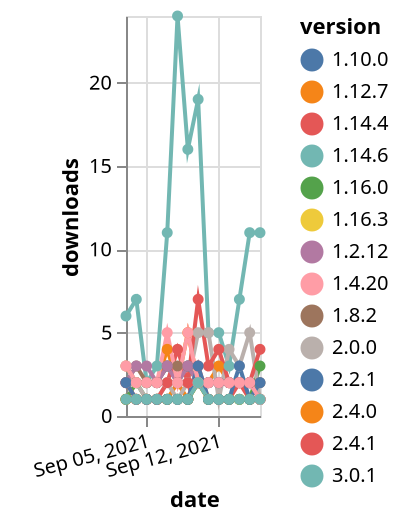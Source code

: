 {"$schema": "https://vega.github.io/schema/vega-lite/v5.json", "description": "A simple bar chart with embedded data.", "data": {"values": [{"date": "2021-09-03", "total": 307, "delta": 1, "version": "1.16.3"}, {"date": "2021-09-04", "total": 308, "delta": 1, "version": "1.16.3"}, {"date": "2021-09-05", "total": 309, "delta": 1, "version": "1.16.3"}, {"date": "2021-09-06", "total": 310, "delta": 1, "version": "1.16.3"}, {"date": "2021-09-07", "total": 311, "delta": 1, "version": "1.16.3"}, {"date": "2021-09-08", "total": 312, "delta": 1, "version": "1.16.3"}, {"date": "2021-09-09", "total": 313, "delta": 1, "version": "1.16.3"}, {"date": "2021-09-10", "total": 315, "delta": 2, "version": "1.16.3"}, {"date": "2021-09-11", "total": 316, "delta": 1, "version": "1.16.3"}, {"date": "2021-09-12", "total": 317, "delta": 1, "version": "1.16.3"}, {"date": "2021-09-13", "total": 318, "delta": 1, "version": "1.16.3"}, {"date": "2021-09-14", "total": 319, "delta": 1, "version": "1.16.3"}, {"date": "2021-09-15", "total": 320, "delta": 1, "version": "1.16.3"}, {"date": "2021-09-16", "total": 321, "delta": 1, "version": "1.16.3"}, {"date": "2021-09-03", "total": 617, "delta": 1, "version": "1.14.4"}, {"date": "2021-09-04", "total": 618, "delta": 1, "version": "1.14.4"}, {"date": "2021-09-05", "total": 619, "delta": 1, "version": "1.14.4"}, {"date": "2021-09-06", "total": 620, "delta": 1, "version": "1.14.4"}, {"date": "2021-09-07", "total": 621, "delta": 1, "version": "1.14.4"}, {"date": "2021-09-08", "total": 622, "delta": 1, "version": "1.14.4"}, {"date": "2021-09-09", "total": 623, "delta": 1, "version": "1.14.4"}, {"date": "2021-09-10", "total": 626, "delta": 3, "version": "1.14.4"}, {"date": "2021-09-11", "total": 627, "delta": 1, "version": "1.14.4"}, {"date": "2021-09-12", "total": 628, "delta": 1, "version": "1.14.4"}, {"date": "2021-09-13", "total": 629, "delta": 1, "version": "1.14.4"}, {"date": "2021-09-14", "total": 631, "delta": 2, "version": "1.14.4"}, {"date": "2021-09-15", "total": 632, "delta": 1, "version": "1.14.4"}, {"date": "2021-09-16", "total": 633, "delta": 1, "version": "1.14.4"}, {"date": "2021-09-03", "total": 560, "delta": 1, "version": "2.4.0"}, {"date": "2021-09-04", "total": 561, "delta": 1, "version": "2.4.0"}, {"date": "2021-09-05", "total": 562, "delta": 1, "version": "2.4.0"}, {"date": "2021-09-06", "total": 563, "delta": 1, "version": "2.4.0"}, {"date": "2021-09-07", "total": 564, "delta": 1, "version": "2.4.0"}, {"date": "2021-09-08", "total": 566, "delta": 2, "version": "2.4.0"}, {"date": "2021-09-09", "total": 567, "delta": 1, "version": "2.4.0"}, {"date": "2021-09-10", "total": 569, "delta": 2, "version": "2.4.0"}, {"date": "2021-09-11", "total": 570, "delta": 1, "version": "2.4.0"}, {"date": "2021-09-12", "total": 571, "delta": 1, "version": "2.4.0"}, {"date": "2021-09-13", "total": 572, "delta": 1, "version": "2.4.0"}, {"date": "2021-09-14", "total": 573, "delta": 1, "version": "2.4.0"}, {"date": "2021-09-15", "total": 574, "delta": 1, "version": "2.4.0"}, {"date": "2021-09-16", "total": 575, "delta": 1, "version": "2.4.0"}, {"date": "2021-09-03", "total": 2721, "delta": 2, "version": "1.10.0"}, {"date": "2021-09-04", "total": 2723, "delta": 2, "version": "1.10.0"}, {"date": "2021-09-05", "total": 2725, "delta": 2, "version": "1.10.0"}, {"date": "2021-09-06", "total": 2727, "delta": 2, "version": "1.10.0"}, {"date": "2021-09-07", "total": 2730, "delta": 3, "version": "1.10.0"}, {"date": "2021-09-08", "total": 2732, "delta": 2, "version": "1.10.0"}, {"date": "2021-09-09", "total": 2735, "delta": 3, "version": "1.10.0"}, {"date": "2021-09-10", "total": 2737, "delta": 2, "version": "1.10.0"}, {"date": "2021-09-11", "total": 2739, "delta": 2, "version": "1.10.0"}, {"date": "2021-09-12", "total": 2741, "delta": 2, "version": "1.10.0"}, {"date": "2021-09-13", "total": 2743, "delta": 2, "version": "1.10.0"}, {"date": "2021-09-14", "total": 2745, "delta": 2, "version": "1.10.0"}, {"date": "2021-09-15", "total": 2747, "delta": 2, "version": "1.10.0"}, {"date": "2021-09-16", "total": 2748, "delta": 1, "version": "1.10.0"}, {"date": "2021-09-03", "total": 438, "delta": 1, "version": "1.16.0"}, {"date": "2021-09-04", "total": 440, "delta": 2, "version": "1.16.0"}, {"date": "2021-09-05", "total": 441, "delta": 1, "version": "1.16.0"}, {"date": "2021-09-06", "total": 442, "delta": 1, "version": "1.16.0"}, {"date": "2021-09-07", "total": 443, "delta": 1, "version": "1.16.0"}, {"date": "2021-09-08", "total": 444, "delta": 1, "version": "1.16.0"}, {"date": "2021-09-09", "total": 445, "delta": 1, "version": "1.16.0"}, {"date": "2021-09-10", "total": 447, "delta": 2, "version": "1.16.0"}, {"date": "2021-09-11", "total": 448, "delta": 1, "version": "1.16.0"}, {"date": "2021-09-12", "total": 449, "delta": 1, "version": "1.16.0"}, {"date": "2021-09-13", "total": 450, "delta": 1, "version": "1.16.0"}, {"date": "2021-09-14", "total": 451, "delta": 1, "version": "1.16.0"}, {"date": "2021-09-15", "total": 452, "delta": 1, "version": "1.16.0"}, {"date": "2021-09-16", "total": 455, "delta": 3, "version": "1.16.0"}, {"date": "2021-09-03", "total": 2942, "delta": 3, "version": "1.12.7"}, {"date": "2021-09-04", "total": 2944, "delta": 2, "version": "1.12.7"}, {"date": "2021-09-05", "total": 2946, "delta": 2, "version": "1.12.7"}, {"date": "2021-09-06", "total": 2948, "delta": 2, "version": "1.12.7"}, {"date": "2021-09-07", "total": 2952, "delta": 4, "version": "1.12.7"}, {"date": "2021-09-08", "total": 2954, "delta": 2, "version": "1.12.7"}, {"date": "2021-09-09", "total": 2959, "delta": 5, "version": "1.12.7"}, {"date": "2021-09-10", "total": 2961, "delta": 2, "version": "1.12.7"}, {"date": "2021-09-11", "total": 2963, "delta": 2, "version": "1.12.7"}, {"date": "2021-09-12", "total": 2966, "delta": 3, "version": "1.12.7"}, {"date": "2021-09-13", "total": 2968, "delta": 2, "version": "1.12.7"}, {"date": "2021-09-14", "total": 2970, "delta": 2, "version": "1.12.7"}, {"date": "2021-09-15", "total": 2972, "delta": 2, "version": "1.12.7"}, {"date": "2021-09-16", "total": 2973, "delta": 1, "version": "1.12.7"}, {"date": "2021-09-03", "total": 615, "delta": 6, "version": "3.0.1"}, {"date": "2021-09-04", "total": 622, "delta": 7, "version": "3.0.1"}, {"date": "2021-09-05", "total": 624, "delta": 2, "version": "3.0.1"}, {"date": "2021-09-06", "total": 627, "delta": 3, "version": "3.0.1"}, {"date": "2021-09-07", "total": 638, "delta": 11, "version": "3.0.1"}, {"date": "2021-09-08", "total": 662, "delta": 24, "version": "3.0.1"}, {"date": "2021-09-09", "total": 678, "delta": 16, "version": "3.0.1"}, {"date": "2021-09-10", "total": 697, "delta": 19, "version": "3.0.1"}, {"date": "2021-09-11", "total": 702, "delta": 5, "version": "3.0.1"}, {"date": "2021-09-12", "total": 707, "delta": 5, "version": "3.0.1"}, {"date": "2021-09-13", "total": 710, "delta": 3, "version": "3.0.1"}, {"date": "2021-09-14", "total": 717, "delta": 7, "version": "3.0.1"}, {"date": "2021-09-15", "total": 728, "delta": 11, "version": "3.0.1"}, {"date": "2021-09-16", "total": 739, "delta": 11, "version": "3.0.1"}, {"date": "2021-09-03", "total": 977, "delta": 3, "version": "2.0.0"}, {"date": "2021-09-04", "total": 979, "delta": 2, "version": "2.0.0"}, {"date": "2021-09-05", "total": 980, "delta": 1, "version": "2.0.0"}, {"date": "2021-09-06", "total": 981, "delta": 1, "version": "2.0.0"}, {"date": "2021-09-07", "total": 983, "delta": 2, "version": "2.0.0"}, {"date": "2021-09-08", "total": 984, "delta": 1, "version": "2.0.0"}, {"date": "2021-09-09", "total": 986, "delta": 2, "version": "2.0.0"}, {"date": "2021-09-10", "total": 991, "delta": 5, "version": "2.0.0"}, {"date": "2021-09-11", "total": 996, "delta": 5, "version": "2.0.0"}, {"date": "2021-09-12", "total": 997, "delta": 1, "version": "2.0.0"}, {"date": "2021-09-13", "total": 1001, "delta": 4, "version": "2.0.0"}, {"date": "2021-09-14", "total": 1004, "delta": 3, "version": "2.0.0"}, {"date": "2021-09-15", "total": 1009, "delta": 5, "version": "2.0.0"}, {"date": "2021-09-16", "total": 1010, "delta": 1, "version": "2.0.0"}, {"date": "2021-09-03", "total": 371, "delta": 2, "version": "2.4.1"}, {"date": "2021-09-04", "total": 372, "delta": 1, "version": "2.4.1"}, {"date": "2021-09-05", "total": 373, "delta": 1, "version": "2.4.1"}, {"date": "2021-09-06", "total": 374, "delta": 1, "version": "2.4.1"}, {"date": "2021-09-07", "total": 376, "delta": 2, "version": "2.4.1"}, {"date": "2021-09-08", "total": 380, "delta": 4, "version": "2.4.1"}, {"date": "2021-09-09", "total": 382, "delta": 2, "version": "2.4.1"}, {"date": "2021-09-10", "total": 389, "delta": 7, "version": "2.4.1"}, {"date": "2021-09-11", "total": 392, "delta": 3, "version": "2.4.1"}, {"date": "2021-09-12", "total": 396, "delta": 4, "version": "2.4.1"}, {"date": "2021-09-13", "total": 398, "delta": 2, "version": "2.4.1"}, {"date": "2021-09-14", "total": 400, "delta": 2, "version": "2.4.1"}, {"date": "2021-09-15", "total": 402, "delta": 2, "version": "2.4.1"}, {"date": "2021-09-16", "total": 406, "delta": 4, "version": "2.4.1"}, {"date": "2021-09-03", "total": 2781, "delta": 2, "version": "1.8.2"}, {"date": "2021-09-04", "total": 2784, "delta": 3, "version": "1.8.2"}, {"date": "2021-09-05", "total": 2786, "delta": 2, "version": "1.8.2"}, {"date": "2021-09-06", "total": 2788, "delta": 2, "version": "1.8.2"}, {"date": "2021-09-07", "total": 2791, "delta": 3, "version": "1.8.2"}, {"date": "2021-09-08", "total": 2794, "delta": 3, "version": "1.8.2"}, {"date": "2021-09-09", "total": 2797, "delta": 3, "version": "1.8.2"}, {"date": "2021-09-10", "total": 2799, "delta": 2, "version": "1.8.2"}, {"date": "2021-09-11", "total": 2801, "delta": 2, "version": "1.8.2"}, {"date": "2021-09-12", "total": 2803, "delta": 2, "version": "1.8.2"}, {"date": "2021-09-13", "total": 2805, "delta": 2, "version": "1.8.2"}, {"date": "2021-09-14", "total": 2807, "delta": 2, "version": "1.8.2"}, {"date": "2021-09-15", "total": 2809, "delta": 2, "version": "1.8.2"}, {"date": "2021-09-16", "total": 2811, "delta": 2, "version": "1.8.2"}, {"date": "2021-09-03", "total": 3056, "delta": 2, "version": "1.2.12"}, {"date": "2021-09-04", "total": 3059, "delta": 3, "version": "1.2.12"}, {"date": "2021-09-05", "total": 3062, "delta": 3, "version": "1.2.12"}, {"date": "2021-09-06", "total": 3064, "delta": 2, "version": "1.2.12"}, {"date": "2021-09-07", "total": 3067, "delta": 3, "version": "1.2.12"}, {"date": "2021-09-08", "total": 3069, "delta": 2, "version": "1.2.12"}, {"date": "2021-09-09", "total": 3072, "delta": 3, "version": "1.2.12"}, {"date": "2021-09-10", "total": 3074, "delta": 2, "version": "1.2.12"}, {"date": "2021-09-11", "total": 3076, "delta": 2, "version": "1.2.12"}, {"date": "2021-09-12", "total": 3078, "delta": 2, "version": "1.2.12"}, {"date": "2021-09-13", "total": 3080, "delta": 2, "version": "1.2.12"}, {"date": "2021-09-14", "total": 3082, "delta": 2, "version": "1.2.12"}, {"date": "2021-09-15", "total": 3084, "delta": 2, "version": "1.2.12"}, {"date": "2021-09-16", "total": 3085, "delta": 1, "version": "1.2.12"}, {"date": "2021-09-03", "total": 426, "delta": 2, "version": "2.2.1"}, {"date": "2021-09-04", "total": 427, "delta": 1, "version": "2.2.1"}, {"date": "2021-09-05", "total": 428, "delta": 1, "version": "2.2.1"}, {"date": "2021-09-06", "total": 429, "delta": 1, "version": "2.2.1"}, {"date": "2021-09-07", "total": 430, "delta": 1, "version": "2.2.1"}, {"date": "2021-09-08", "total": 431, "delta": 1, "version": "2.2.1"}, {"date": "2021-09-09", "total": 432, "delta": 1, "version": "2.2.1"}, {"date": "2021-09-10", "total": 435, "delta": 3, "version": "2.2.1"}, {"date": "2021-09-11", "total": 436, "delta": 1, "version": "2.2.1"}, {"date": "2021-09-12", "total": 437, "delta": 1, "version": "2.2.1"}, {"date": "2021-09-13", "total": 438, "delta": 1, "version": "2.2.1"}, {"date": "2021-09-14", "total": 441, "delta": 3, "version": "2.2.1"}, {"date": "2021-09-15", "total": 442, "delta": 1, "version": "2.2.1"}, {"date": "2021-09-16", "total": 444, "delta": 2, "version": "2.2.1"}, {"date": "2021-09-03", "total": 4034, "delta": 3, "version": "1.4.20"}, {"date": "2021-09-04", "total": 4036, "delta": 2, "version": "1.4.20"}, {"date": "2021-09-05", "total": 4038, "delta": 2, "version": "1.4.20"}, {"date": "2021-09-06", "total": 4040, "delta": 2, "version": "1.4.20"}, {"date": "2021-09-07", "total": 4045, "delta": 5, "version": "1.4.20"}, {"date": "2021-09-08", "total": 4047, "delta": 2, "version": "1.4.20"}, {"date": "2021-09-09", "total": 4052, "delta": 5, "version": "1.4.20"}, {"date": "2021-09-10", "total": 4054, "delta": 2, "version": "1.4.20"}, {"date": "2021-09-11", "total": 4056, "delta": 2, "version": "1.4.20"}, {"date": "2021-09-12", "total": 4058, "delta": 2, "version": "1.4.20"}, {"date": "2021-09-13", "total": 4060, "delta": 2, "version": "1.4.20"}, {"date": "2021-09-14", "total": 4062, "delta": 2, "version": "1.4.20"}, {"date": "2021-09-15", "total": 4064, "delta": 2, "version": "1.4.20"}, {"date": "2021-09-16", "total": 4065, "delta": 1, "version": "1.4.20"}, {"date": "2021-09-03", "total": 299, "delta": 1, "version": "1.14.6"}, {"date": "2021-09-04", "total": 300, "delta": 1, "version": "1.14.6"}, {"date": "2021-09-05", "total": 301, "delta": 1, "version": "1.14.6"}, {"date": "2021-09-06", "total": 302, "delta": 1, "version": "1.14.6"}, {"date": "2021-09-07", "total": 303, "delta": 1, "version": "1.14.6"}, {"date": "2021-09-08", "total": 304, "delta": 1, "version": "1.14.6"}, {"date": "2021-09-09", "total": 305, "delta": 1, "version": "1.14.6"}, {"date": "2021-09-10", "total": 307, "delta": 2, "version": "1.14.6"}, {"date": "2021-09-11", "total": 308, "delta": 1, "version": "1.14.6"}, {"date": "2021-09-12", "total": 309, "delta": 1, "version": "1.14.6"}, {"date": "2021-09-13", "total": 310, "delta": 1, "version": "1.14.6"}, {"date": "2021-09-14", "total": 311, "delta": 1, "version": "1.14.6"}, {"date": "2021-09-15", "total": 312, "delta": 1, "version": "1.14.6"}, {"date": "2021-09-16", "total": 313, "delta": 1, "version": "1.14.6"}]}, "width": "container", "mark": {"type": "line", "point": {"filled": true}}, "encoding": {"x": {"field": "date", "type": "temporal", "timeUnit": "yearmonthdate", "title": "date", "axis": {"labelAngle": -15}}, "y": {"field": "delta", "type": "quantitative", "title": "downloads"}, "color": {"field": "version", "type": "nominal"}, "tooltip": {"field": "delta"}}}